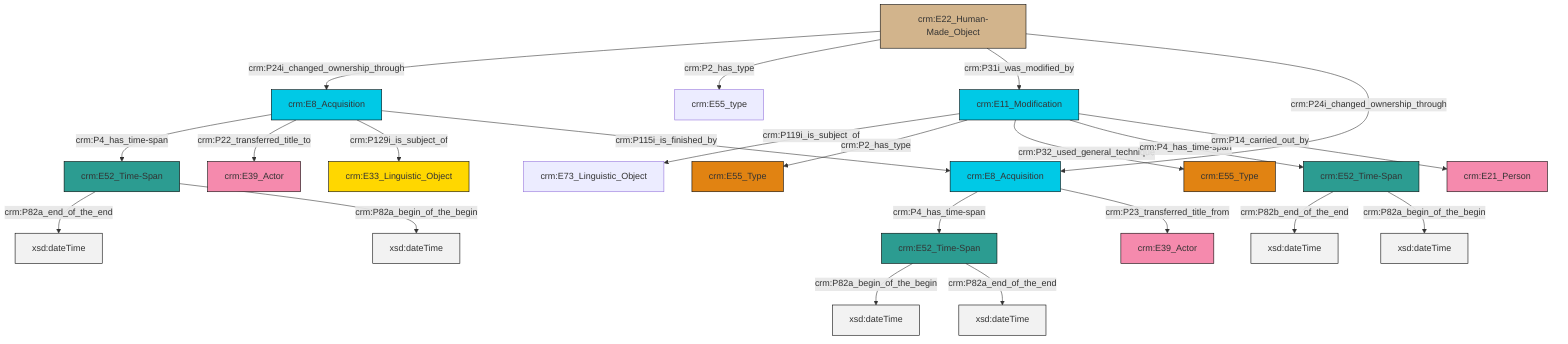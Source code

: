 graph TD
classDef Literal fill:#f2f2f2,stroke:#000000;
classDef CRM_Entity fill:#FFFFFF,stroke:#000000;
classDef Temporal_Entity fill:#00C9E6, stroke:#000000;
classDef Type fill:#E18312, stroke:#000000;
classDef Time-Span fill:#2C9C91, stroke:#000000;
classDef Appellation fill:#FFEB7F, stroke:#000000;
classDef Place fill:#008836, stroke:#000000;
classDef Persistent_Item fill:#B266B2, stroke:#000000;
classDef Conceptual_Object fill:#FFD700, stroke:#000000;
classDef Physical_Thing fill:#D2B48C, stroke:#000000;
classDef Actor fill:#f58aad, stroke:#000000;
classDef PC_Classes fill:#4ce600, stroke:#000000;
classDef Multi fill:#cccccc,stroke:#000000;

0["crm:E8_Acquisition"]:::Temporal_Entity -->|crm:P4_has_time-span| 1["crm:E52_Time-Span"]:::Time-Span
2["crm:E52_Time-Span"]:::Time-Span -->|crm:P82a_begin_of_the_begin| 3[xsd:dateTime]:::Literal
0["crm:E8_Acquisition"]:::Temporal_Entity -->|crm:P22_transferred_title_to| 6["crm:E39_Actor"]:::Actor
7["crm:E22_Human-Made_Object"]:::Physical_Thing -->|crm:P24i_changed_ownership_through| 0["crm:E8_Acquisition"]:::Temporal_Entity
8["crm:E52_Time-Span"]:::Time-Span -->|crm:P82b_end_of_the_end| 9[xsd:dateTime]:::Literal
7["crm:E22_Human-Made_Object"]:::Physical_Thing -->|crm:P2_has_type| 10["crm:E55_type"]:::Default
11["crm:E11_Modification"]:::Temporal_Entity -->|crm:P119i_is_subject_of| 4["crm:E73_Linguistic_Object"]:::Default
1["crm:E52_Time-Span"]:::Time-Span -->|crm:P82a_end_of_the_end| 12[xsd:dateTime]:::Literal
1["crm:E52_Time-Span"]:::Time-Span -->|crm:P82a_begin_of_the_begin| 23[xsd:dateTime]:::Literal
2["crm:E52_Time-Span"]:::Time-Span -->|crm:P82a_end_of_the_end| 28[xsd:dateTime]:::Literal
7["crm:E22_Human-Made_Object"]:::Physical_Thing -->|crm:P31i_was_modified_by| 11["crm:E11_Modification"]:::Temporal_Entity
11["crm:E11_Modification"]:::Temporal_Entity -->|crm:P2_has_type| 24["crm:E55_Type"]:::Type
0["crm:E8_Acquisition"]:::Temporal_Entity -->|crm:P129i_is_subject_of| 21["crm:E33_Linguistic_Object"]:::Conceptual_Object
0["crm:E8_Acquisition"]:::Temporal_Entity -->|crm:P115i_is_finished_by| 17["crm:E8_Acquisition"]:::Temporal_Entity
17["crm:E8_Acquisition"]:::Temporal_Entity -->|crm:P4_has_time-span| 2["crm:E52_Time-Span"]:::Time-Span
17["crm:E8_Acquisition"]:::Temporal_Entity -->|crm:P23_transferred_title_from| 26["crm:E39_Actor"]:::Actor
11["crm:E11_Modification"]:::Temporal_Entity -->|crm:P32_used_general_technique| 30["crm:E55_Type"]:::Type
11["crm:E11_Modification"]:::Temporal_Entity -->|crm:P4_has_time-span| 8["crm:E52_Time-Span"]:::Time-Span
8["crm:E52_Time-Span"]:::Time-Span -->|crm:P82a_begin_of_the_begin| 35[xsd:dateTime]:::Literal
7["crm:E22_Human-Made_Object"]:::Physical_Thing -->|crm:P24i_changed_ownership_through| 17["crm:E8_Acquisition"]:::Temporal_Entity
11["crm:E11_Modification"]:::Temporal_Entity -->|crm:P14_carried_out_by| 13["crm:E21_Person"]:::Actor